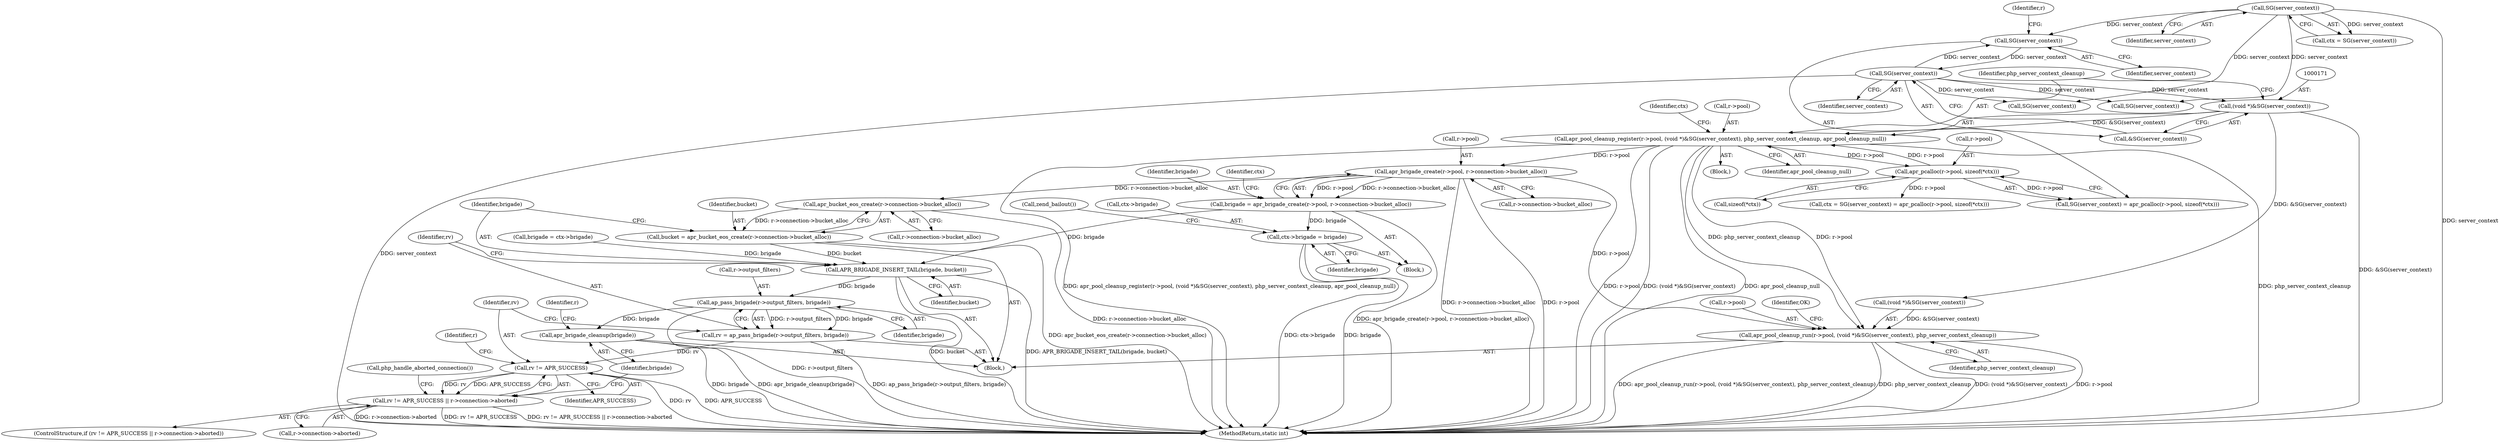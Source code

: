 digraph "0_php_809610f5ea38a83b284e1125d1fff129bdd615e7@API" {
"1000322" [label="(Call,apr_brigade_create(r->pool, r->connection->bucket_alloc))"];
"1000166" [label="(Call,apr_pool_cleanup_register(r->pool, (void *)&SG(server_context), php_server_context_cleanup, apr_pool_cleanup_null))"];
"1000159" [label="(Call,apr_pcalloc(r->pool, sizeof(*ctx)))"];
"1000170" [label="(Call,(void *)&SG(server_context))"];
"1000173" [label="(Call,SG(server_context))"];
"1000157" [label="(Call,SG(server_context))"];
"1000133" [label="(Call,SG(server_context))"];
"1000320" [label="(Call,brigade = apr_brigade_create(r->pool, r->connection->bucket_alloc))"];
"1000335" [label="(Call,ctx->brigade = brigade)"];
"1000496" [label="(Call,APR_BRIGADE_INSERT_TAIL(brigade, bucket))"];
"1000501" [label="(Call,ap_pass_brigade(r->output_filters, brigade))"];
"1000499" [label="(Call,rv = ap_pass_brigade(r->output_filters, brigade))"];
"1000508" [label="(Call,rv != APR_SUCCESS)"];
"1000507" [label="(Call,rv != APR_SUCCESS || r->connection->aborted)"];
"1000520" [label="(Call,apr_brigade_cleanup(brigade))"];
"1000490" [label="(Call,apr_bucket_eos_create(r->connection->bucket_alloc))"];
"1000488" [label="(Call,bucket = apr_bucket_eos_create(r->connection->bucket_alloc))"];
"1000522" [label="(Call,apr_pool_cleanup_run(r->pool, (void *)&SG(server_context), php_server_context_cleanup))"];
"1000173" [label="(Call,SG(server_context))"];
"1000133" [label="(Call,SG(server_context))"];
"1000520" [label="(Call,apr_brigade_cleanup(brigade))"];
"1000526" [label="(Call,(void *)&SG(server_context))"];
"1000161" [label="(Identifier,r)"];
"1000529" [label="(Call,SG(server_context))"];
"1000496" [label="(Call,APR_BRIGADE_INSERT_TAIL(brigade, bucket))"];
"1000336" [label="(Call,ctx->brigade)"];
"1000541" [label="(MethodReturn,static int)"];
"1000156" [label="(Call,SG(server_context) = apr_pcalloc(r->pool, sizeof(*ctx)))"];
"1000488" [label="(Call,bucket = apr_bucket_eos_create(r->connection->bucket_alloc))"];
"1000491" [label="(Call,r->connection->bucket_alloc)"];
"1000523" [label="(Call,r->pool)"];
"1000321" [label="(Identifier,brigade)"];
"1000499" [label="(Call,rv = ap_pass_brigade(r->output_filters, brigade))"];
"1000524" [label="(Identifier,r)"];
"1000507" [label="(Call,rv != APR_SUCCESS || r->connection->aborted)"];
"1000134" [label="(Identifier,server_context)"];
"1000509" [label="(Identifier,rv)"];
"1000152" [label="(Block,)"];
"1000166" [label="(Call,apr_pool_cleanup_register(r->pool, (void *)&SG(server_context), php_server_context_cleanup, apr_pool_cleanup_null))"];
"1000513" [label="(Identifier,r)"];
"1000333" [label="(Call,SG(server_context))"];
"1000174" [label="(Identifier,server_context)"];
"1000159" [label="(Call,apr_pcalloc(r->pool, sizeof(*ctx)))"];
"1000521" [label="(Identifier,brigade)"];
"1000335" [label="(Call,ctx->brigade = brigade)"];
"1000508" [label="(Call,rv != APR_SUCCESS)"];
"1000505" [label="(Identifier,brigade)"];
"1000489" [label="(Identifier,bucket)"];
"1000531" [label="(Identifier,php_server_context_cleanup)"];
"1000157" [label="(Call,SG(server_context))"];
"1000341" [label="(Call,zend_bailout())"];
"1000410" [label="(Call,brigade = ctx->brigade)"];
"1000500" [label="(Identifier,rv)"];
"1000510" [label="(Identifier,APR_SUCCESS)"];
"1000498" [label="(Identifier,bucket)"];
"1000501" [label="(Call,ap_pass_brigade(r->output_filters, brigade))"];
"1000176" [label="(Identifier,apr_pool_cleanup_null)"];
"1000540" [label="(Identifier,OK)"];
"1000170" [label="(Call,(void *)&SG(server_context))"];
"1000332" [label="(Identifier,ctx)"];
"1000323" [label="(Call,r->pool)"];
"1000522" [label="(Call,apr_pool_cleanup_run(r->pool, (void *)&SG(server_context), php_server_context_cleanup))"];
"1000326" [label="(Call,r->connection->bucket_alloc)"];
"1000490" [label="(Call,apr_bucket_eos_create(r->connection->bucket_alloc))"];
"1000175" [label="(Identifier,php_server_context_cleanup)"];
"1000158" [label="(Identifier,server_context)"];
"1000319" [label="(Block,)"];
"1000482" [label="(Block,)"];
"1000497" [label="(Identifier,brigade)"];
"1000163" [label="(Call,sizeof(*ctx))"];
"1000502" [label="(Call,r->output_filters)"];
"1000518" [label="(Call,php_handle_aborted_connection())"];
"1000154" [label="(Call,ctx = SG(server_context) = apr_pcalloc(r->pool, sizeof(*ctx)))"];
"1000511" [label="(Call,r->connection->aborted)"];
"1000172" [label="(Call,&SG(server_context))"];
"1000160" [label="(Call,r->pool)"];
"1000179" [label="(Identifier,ctx)"];
"1000322" [label="(Call,apr_brigade_create(r->pool, r->connection->bucket_alloc))"];
"1000506" [label="(ControlStructure,if (rv != APR_SUCCESS || r->connection->aborted))"];
"1000131" [label="(Call,ctx = SG(server_context))"];
"1000167" [label="(Call,r->pool)"];
"1000339" [label="(Identifier,brigade)"];
"1000320" [label="(Call,brigade = apr_brigade_create(r->pool, r->connection->bucket_alloc))"];
"1000322" -> "1000320"  [label="AST: "];
"1000322" -> "1000326"  [label="CFG: "];
"1000323" -> "1000322"  [label="AST: "];
"1000326" -> "1000322"  [label="AST: "];
"1000320" -> "1000322"  [label="CFG: "];
"1000322" -> "1000541"  [label="DDG: r->connection->bucket_alloc"];
"1000322" -> "1000541"  [label="DDG: r->pool"];
"1000322" -> "1000320"  [label="DDG: r->pool"];
"1000322" -> "1000320"  [label="DDG: r->connection->bucket_alloc"];
"1000166" -> "1000322"  [label="DDG: r->pool"];
"1000322" -> "1000490"  [label="DDG: r->connection->bucket_alloc"];
"1000322" -> "1000522"  [label="DDG: r->pool"];
"1000166" -> "1000152"  [label="AST: "];
"1000166" -> "1000176"  [label="CFG: "];
"1000167" -> "1000166"  [label="AST: "];
"1000170" -> "1000166"  [label="AST: "];
"1000175" -> "1000166"  [label="AST: "];
"1000176" -> "1000166"  [label="AST: "];
"1000179" -> "1000166"  [label="CFG: "];
"1000166" -> "1000541"  [label="DDG: apr_pool_cleanup_register(r->pool, (void *)&SG(server_context), php_server_context_cleanup, apr_pool_cleanup_null)"];
"1000166" -> "1000541"  [label="DDG: r->pool"];
"1000166" -> "1000541"  [label="DDG: apr_pool_cleanup_null"];
"1000166" -> "1000541"  [label="DDG: (void *)&SG(server_context)"];
"1000166" -> "1000541"  [label="DDG: php_server_context_cleanup"];
"1000166" -> "1000159"  [label="DDG: r->pool"];
"1000159" -> "1000166"  [label="DDG: r->pool"];
"1000170" -> "1000166"  [label="DDG: &SG(server_context)"];
"1000166" -> "1000522"  [label="DDG: r->pool"];
"1000166" -> "1000522"  [label="DDG: php_server_context_cleanup"];
"1000159" -> "1000156"  [label="AST: "];
"1000159" -> "1000163"  [label="CFG: "];
"1000160" -> "1000159"  [label="AST: "];
"1000163" -> "1000159"  [label="AST: "];
"1000156" -> "1000159"  [label="CFG: "];
"1000159" -> "1000154"  [label="DDG: r->pool"];
"1000159" -> "1000156"  [label="DDG: r->pool"];
"1000170" -> "1000172"  [label="CFG: "];
"1000171" -> "1000170"  [label="AST: "];
"1000172" -> "1000170"  [label="AST: "];
"1000175" -> "1000170"  [label="CFG: "];
"1000170" -> "1000541"  [label="DDG: &SG(server_context)"];
"1000173" -> "1000170"  [label="DDG: server_context"];
"1000170" -> "1000526"  [label="DDG: &SG(server_context)"];
"1000173" -> "1000172"  [label="AST: "];
"1000173" -> "1000174"  [label="CFG: "];
"1000174" -> "1000173"  [label="AST: "];
"1000172" -> "1000173"  [label="CFG: "];
"1000173" -> "1000541"  [label="DDG: server_context"];
"1000173" -> "1000157"  [label="DDG: server_context"];
"1000157" -> "1000173"  [label="DDG: server_context"];
"1000173" -> "1000333"  [label="DDG: server_context"];
"1000173" -> "1000529"  [label="DDG: server_context"];
"1000157" -> "1000156"  [label="AST: "];
"1000157" -> "1000158"  [label="CFG: "];
"1000158" -> "1000157"  [label="AST: "];
"1000161" -> "1000157"  [label="CFG: "];
"1000133" -> "1000157"  [label="DDG: server_context"];
"1000133" -> "1000131"  [label="AST: "];
"1000133" -> "1000134"  [label="CFG: "];
"1000134" -> "1000133"  [label="AST: "];
"1000131" -> "1000133"  [label="CFG: "];
"1000133" -> "1000541"  [label="DDG: server_context"];
"1000133" -> "1000131"  [label="DDG: server_context"];
"1000133" -> "1000333"  [label="DDG: server_context"];
"1000133" -> "1000529"  [label="DDG: server_context"];
"1000320" -> "1000319"  [label="AST: "];
"1000321" -> "1000320"  [label="AST: "];
"1000332" -> "1000320"  [label="CFG: "];
"1000320" -> "1000541"  [label="DDG: apr_brigade_create(r->pool, r->connection->bucket_alloc)"];
"1000320" -> "1000335"  [label="DDG: brigade"];
"1000320" -> "1000496"  [label="DDG: brigade"];
"1000335" -> "1000319"  [label="AST: "];
"1000335" -> "1000339"  [label="CFG: "];
"1000336" -> "1000335"  [label="AST: "];
"1000339" -> "1000335"  [label="AST: "];
"1000341" -> "1000335"  [label="CFG: "];
"1000335" -> "1000541"  [label="DDG: brigade"];
"1000335" -> "1000541"  [label="DDG: ctx->brigade"];
"1000496" -> "1000482"  [label="AST: "];
"1000496" -> "1000498"  [label="CFG: "];
"1000497" -> "1000496"  [label="AST: "];
"1000498" -> "1000496"  [label="AST: "];
"1000500" -> "1000496"  [label="CFG: "];
"1000496" -> "1000541"  [label="DDG: APR_BRIGADE_INSERT_TAIL(brigade, bucket)"];
"1000496" -> "1000541"  [label="DDG: bucket"];
"1000410" -> "1000496"  [label="DDG: brigade"];
"1000488" -> "1000496"  [label="DDG: bucket"];
"1000496" -> "1000501"  [label="DDG: brigade"];
"1000501" -> "1000499"  [label="AST: "];
"1000501" -> "1000505"  [label="CFG: "];
"1000502" -> "1000501"  [label="AST: "];
"1000505" -> "1000501"  [label="AST: "];
"1000499" -> "1000501"  [label="CFG: "];
"1000501" -> "1000541"  [label="DDG: r->output_filters"];
"1000501" -> "1000499"  [label="DDG: r->output_filters"];
"1000501" -> "1000499"  [label="DDG: brigade"];
"1000501" -> "1000520"  [label="DDG: brigade"];
"1000499" -> "1000482"  [label="AST: "];
"1000500" -> "1000499"  [label="AST: "];
"1000509" -> "1000499"  [label="CFG: "];
"1000499" -> "1000541"  [label="DDG: ap_pass_brigade(r->output_filters, brigade)"];
"1000499" -> "1000508"  [label="DDG: rv"];
"1000508" -> "1000507"  [label="AST: "];
"1000508" -> "1000510"  [label="CFG: "];
"1000509" -> "1000508"  [label="AST: "];
"1000510" -> "1000508"  [label="AST: "];
"1000513" -> "1000508"  [label="CFG: "];
"1000507" -> "1000508"  [label="CFG: "];
"1000508" -> "1000541"  [label="DDG: rv"];
"1000508" -> "1000541"  [label="DDG: APR_SUCCESS"];
"1000508" -> "1000507"  [label="DDG: rv"];
"1000508" -> "1000507"  [label="DDG: APR_SUCCESS"];
"1000507" -> "1000506"  [label="AST: "];
"1000507" -> "1000511"  [label="CFG: "];
"1000511" -> "1000507"  [label="AST: "];
"1000518" -> "1000507"  [label="CFG: "];
"1000521" -> "1000507"  [label="CFG: "];
"1000507" -> "1000541"  [label="DDG: rv != APR_SUCCESS || r->connection->aborted"];
"1000507" -> "1000541"  [label="DDG: r->connection->aborted"];
"1000507" -> "1000541"  [label="DDG: rv != APR_SUCCESS"];
"1000520" -> "1000482"  [label="AST: "];
"1000520" -> "1000521"  [label="CFG: "];
"1000521" -> "1000520"  [label="AST: "];
"1000524" -> "1000520"  [label="CFG: "];
"1000520" -> "1000541"  [label="DDG: apr_brigade_cleanup(brigade)"];
"1000520" -> "1000541"  [label="DDG: brigade"];
"1000490" -> "1000488"  [label="AST: "];
"1000490" -> "1000491"  [label="CFG: "];
"1000491" -> "1000490"  [label="AST: "];
"1000488" -> "1000490"  [label="CFG: "];
"1000490" -> "1000541"  [label="DDG: r->connection->bucket_alloc"];
"1000490" -> "1000488"  [label="DDG: r->connection->bucket_alloc"];
"1000488" -> "1000482"  [label="AST: "];
"1000489" -> "1000488"  [label="AST: "];
"1000497" -> "1000488"  [label="CFG: "];
"1000488" -> "1000541"  [label="DDG: apr_bucket_eos_create(r->connection->bucket_alloc)"];
"1000522" -> "1000482"  [label="AST: "];
"1000522" -> "1000531"  [label="CFG: "];
"1000523" -> "1000522"  [label="AST: "];
"1000526" -> "1000522"  [label="AST: "];
"1000531" -> "1000522"  [label="AST: "];
"1000540" -> "1000522"  [label="CFG: "];
"1000522" -> "1000541"  [label="DDG: apr_pool_cleanup_run(r->pool, (void *)&SG(server_context), php_server_context_cleanup)"];
"1000522" -> "1000541"  [label="DDG: php_server_context_cleanup"];
"1000522" -> "1000541"  [label="DDG: (void *)&SG(server_context)"];
"1000522" -> "1000541"  [label="DDG: r->pool"];
"1000526" -> "1000522"  [label="DDG: &SG(server_context)"];
}
